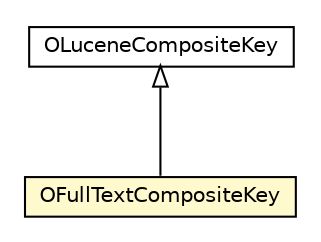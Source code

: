 #!/usr/local/bin/dot
#
# Class diagram 
# Generated by UMLGraph version R5_6-24-gf6e263 (http://www.umlgraph.org/)
#

digraph G {
	edge [fontname="Helvetica",fontsize=10,labelfontname="Helvetica",labelfontsize=10];
	node [fontname="Helvetica",fontsize=10,shape=plaintext];
	nodesep=0.25;
	ranksep=0.5;
	// com.orientechnologies.lucene.collections.OFullTextCompositeKey
	c1800421 [label=<<table title="com.orientechnologies.lucene.collections.OFullTextCompositeKey" border="0" cellborder="1" cellspacing="0" cellpadding="2" port="p" bgcolor="lemonChiffon" href="./OFullTextCompositeKey.html">
		<tr><td><table border="0" cellspacing="0" cellpadding="1">
<tr><td align="center" balign="center"> OFullTextCompositeKey </td></tr>
		</table></td></tr>
		</table>>, URL="./OFullTextCompositeKey.html", fontname="Helvetica", fontcolor="black", fontsize=10.0];
	// com.orientechnologies.lucene.collections.OLuceneCompositeKey
	c1800423 [label=<<table title="com.orientechnologies.lucene.collections.OLuceneCompositeKey" border="0" cellborder="1" cellspacing="0" cellpadding="2" port="p" href="./OLuceneCompositeKey.html">
		<tr><td><table border="0" cellspacing="0" cellpadding="1">
<tr><td align="center" balign="center"> OLuceneCompositeKey </td></tr>
		</table></td></tr>
		</table>>, URL="./OLuceneCompositeKey.html", fontname="Helvetica", fontcolor="black", fontsize=10.0];
	//com.orientechnologies.lucene.collections.OFullTextCompositeKey extends com.orientechnologies.lucene.collections.OLuceneCompositeKey
	c1800423:p -> c1800421:p [dir=back,arrowtail=empty];
}

